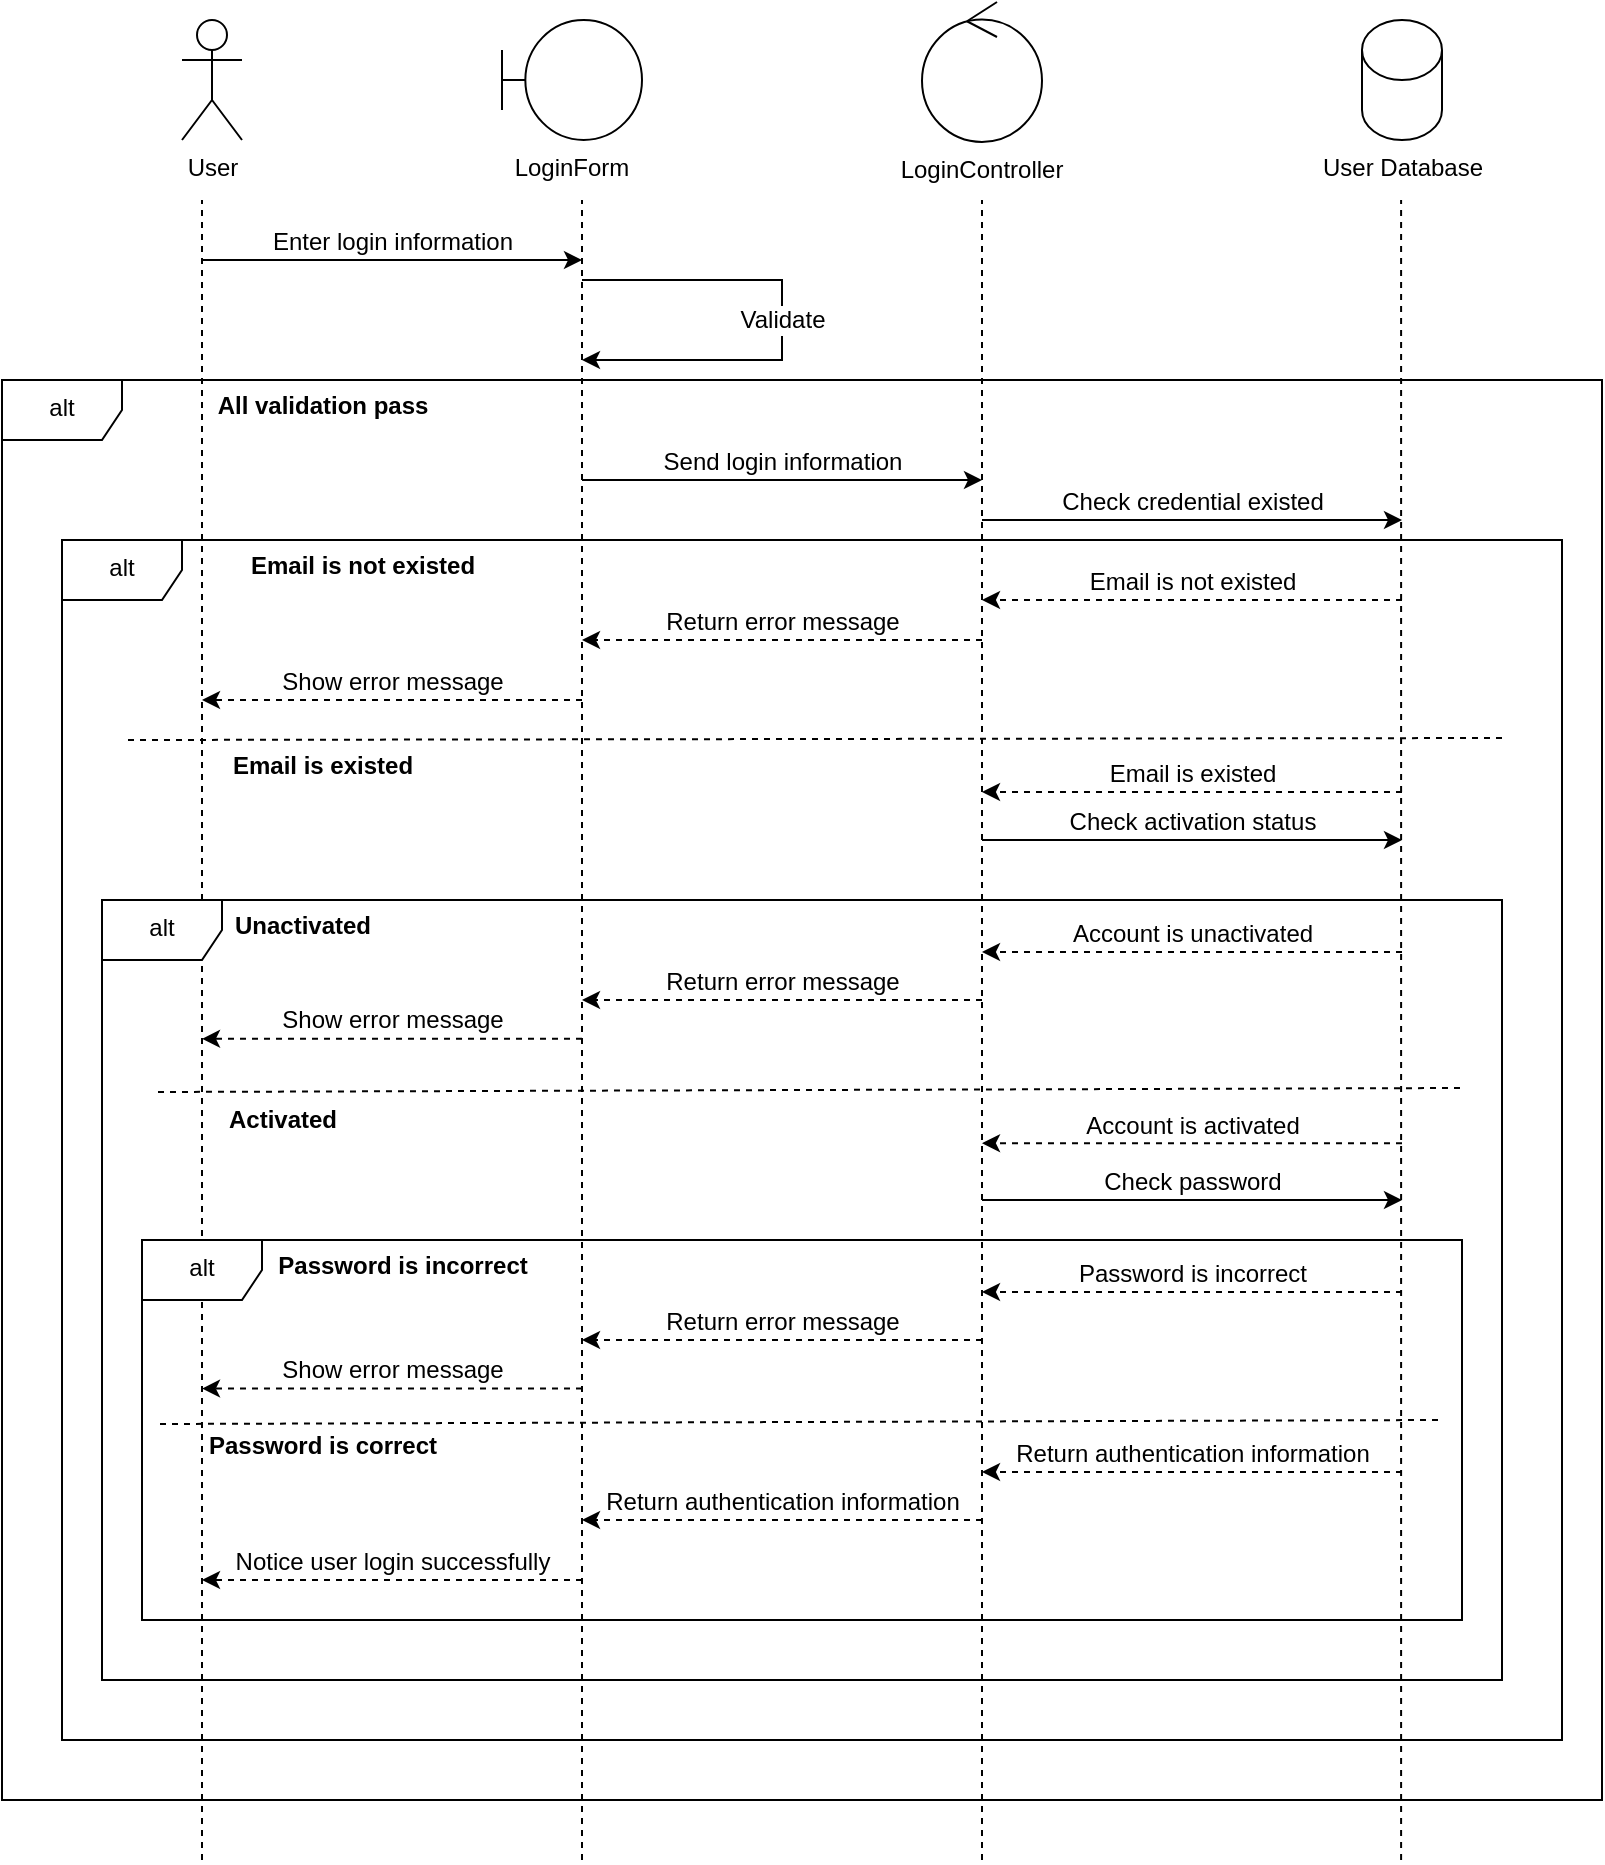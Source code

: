 <mxfile version="26.0.16">
  <diagram name="Page-1" id="y3PJ3TVUChjErgTNIK0o">
    <mxGraphModel dx="889" dy="1054" grid="1" gridSize="10" guides="1" tooltips="1" connect="1" arrows="1" fold="1" page="1" pageScale="1" pageWidth="850" pageHeight="1100" math="0" shadow="0">
      <root>
        <mxCell id="0" />
        <mxCell id="1" parent="0" />
        <mxCell id="-mJYq5-SYKwadAyyV86o-1" value="User" style="shape=umlActor;verticalLabelPosition=bottom;verticalAlign=top;html=1;outlineConnect=0;" vertex="1" parent="1">
          <mxGeometry x="90" y="80" width="30" height="60" as="geometry" />
        </mxCell>
        <mxCell id="-mJYq5-SYKwadAyyV86o-2" value="LoginForm" style="shape=umlBoundary;whiteSpace=wrap;html=1;verticalAlign=top;fontSize=12;labelPosition=center;verticalLabelPosition=bottom;align=center;" vertex="1" parent="1">
          <mxGeometry x="250" y="80" width="70" height="60" as="geometry" />
        </mxCell>
        <mxCell id="-mJYq5-SYKwadAyyV86o-3" value="LoginController" style="ellipse;shape=umlControl;whiteSpace=wrap;html=1;labelPosition=center;verticalLabelPosition=bottom;align=center;verticalAlign=top;" vertex="1" parent="1">
          <mxGeometry x="460" y="71" width="60" height="70" as="geometry" />
        </mxCell>
        <mxCell id="-mJYq5-SYKwadAyyV86o-4" value="User Database" style="shape=cylinder3;html=1;boundedLbl=1;backgroundOutline=1;size=15;labelPosition=center;verticalLabelPosition=bottom;align=center;verticalAlign=top;" vertex="1" parent="1">
          <mxGeometry x="680" y="80" width="40" height="60" as="geometry" />
        </mxCell>
        <mxCell id="-mJYq5-SYKwadAyyV86o-7" value="" style="endArrow=none;dashed=1;html=1;rounded=0;" edge="1" parent="1">
          <mxGeometry width="50" height="50" relative="1" as="geometry">
            <mxPoint x="100" y="1000" as="sourcePoint" />
            <mxPoint x="100" y="170" as="targetPoint" />
          </mxGeometry>
        </mxCell>
        <mxCell id="-mJYq5-SYKwadAyyV86o-8" value="" style="endArrow=none;dashed=1;html=1;rounded=0;" edge="1" parent="1">
          <mxGeometry width="50" height="50" relative="1" as="geometry">
            <mxPoint x="290" y="1000" as="sourcePoint" />
            <mxPoint x="290" y="170" as="targetPoint" />
          </mxGeometry>
        </mxCell>
        <mxCell id="-mJYq5-SYKwadAyyV86o-9" value="" style="endArrow=none;dashed=1;html=1;rounded=0;" edge="1" parent="1">
          <mxGeometry width="50" height="50" relative="1" as="geometry">
            <mxPoint x="490" y="1000" as="sourcePoint" />
            <mxPoint x="490" y="170" as="targetPoint" />
          </mxGeometry>
        </mxCell>
        <mxCell id="-mJYq5-SYKwadAyyV86o-10" value="" style="endArrow=none;dashed=1;html=1;rounded=0;" edge="1" parent="1">
          <mxGeometry width="50" height="50" relative="1" as="geometry">
            <mxPoint x="699.55" y="1000" as="sourcePoint" />
            <mxPoint x="699.55" y="170" as="targetPoint" />
          </mxGeometry>
        </mxCell>
        <mxCell id="-mJYq5-SYKwadAyyV86o-11" value="Enter login information" style="endArrow=classic;html=1;rounded=0;labelPosition=center;verticalLabelPosition=top;align=center;verticalAlign=bottom;fontFamily=Helvetica;fontSize=12;fontColor=default;" edge="1" parent="1">
          <mxGeometry width="50" height="50" relative="1" as="geometry">
            <mxPoint x="100" y="200" as="sourcePoint" />
            <mxPoint x="290" y="200" as="targetPoint" />
          </mxGeometry>
        </mxCell>
        <mxCell id="-mJYq5-SYKwadAyyV86o-12" value="Validate" style="endArrow=classic;html=1;rounded=0;labelPosition=center;verticalLabelPosition=middle;align=center;verticalAlign=middle;fontFamily=Helvetica;fontSize=12;fontColor=default;" edge="1" parent="1">
          <mxGeometry width="50" height="50" relative="1" as="geometry">
            <mxPoint x="290" y="210" as="sourcePoint" />
            <mxPoint x="290" y="250" as="targetPoint" />
            <Array as="points">
              <mxPoint x="390" y="210" />
              <mxPoint x="390" y="250" />
            </Array>
          </mxGeometry>
        </mxCell>
        <mxCell id="-mJYq5-SYKwadAyyV86o-13" value="alt" style="shape=umlFrame;whiteSpace=wrap;html=1;pointerEvents=0;strokeColor=default;align=center;verticalAlign=top;fontFamily=Helvetica;fontSize=12;fontColor=default;fillColor=default;" vertex="1" parent="1">
          <mxGeometry y="260" width="800" height="710" as="geometry" />
        </mxCell>
        <mxCell id="-mJYq5-SYKwadAyyV86o-14" value="All validation pass" style="text;align=center;fontStyle=1;verticalAlign=middle;spacingLeft=3;spacingRight=3;strokeColor=none;rotatable=0;points=[[0,0.5],[1,0.5]];portConstraint=eastwest;html=1;fontFamily=Helvetica;fontSize=12;fontColor=default;" vertex="1" parent="1">
          <mxGeometry x="120" y="260" width="80" height="26" as="geometry" />
        </mxCell>
        <mxCell id="-mJYq5-SYKwadAyyV86o-15" value="Send login information" style="endArrow=classic;html=1;rounded=0;labelPosition=center;verticalLabelPosition=top;align=center;verticalAlign=bottom;fontFamily=Helvetica;fontSize=12;fontColor=default;" edge="1" parent="1">
          <mxGeometry width="50" height="50" relative="1" as="geometry">
            <mxPoint x="290" y="310" as="sourcePoint" />
            <mxPoint x="490" y="310" as="targetPoint" />
          </mxGeometry>
        </mxCell>
        <mxCell id="-mJYq5-SYKwadAyyV86o-16" value="Check credential existed" style="endArrow=classic;html=1;rounded=0;labelPosition=center;verticalLabelPosition=top;align=center;verticalAlign=bottom;fontFamily=Helvetica;fontSize=12;fontColor=default;" edge="1" parent="1">
          <mxGeometry width="50" height="50" relative="1" as="geometry">
            <mxPoint x="490" y="330" as="sourcePoint" />
            <mxPoint x="700" y="330" as="targetPoint" />
          </mxGeometry>
        </mxCell>
        <mxCell id="-mJYq5-SYKwadAyyV86o-17" value="alt" style="shape=umlFrame;whiteSpace=wrap;html=1;pointerEvents=0;strokeColor=default;align=center;verticalAlign=top;fontFamily=Helvetica;fontSize=12;fontColor=default;fillColor=default;" vertex="1" parent="1">
          <mxGeometry x="30" y="340" width="750" height="600" as="geometry" />
        </mxCell>
        <mxCell id="-mJYq5-SYKwadAyyV86o-18" value="Email is not existed" style="text;align=center;fontStyle=1;verticalAlign=middle;spacingLeft=3;spacingRight=3;strokeColor=none;rotatable=0;points=[[0,0.5],[1,0.5]];portConstraint=eastwest;html=1;fontFamily=Helvetica;fontSize=12;fontColor=default;" vertex="1" parent="1">
          <mxGeometry x="140" y="340" width="80" height="26" as="geometry" />
        </mxCell>
        <mxCell id="-mJYq5-SYKwadAyyV86o-19" value="Email is not existed" style="endArrow=classic;html=1;rounded=0;dashed=1;labelPosition=center;verticalLabelPosition=top;align=center;verticalAlign=bottom;fontFamily=Helvetica;fontSize=12;fontColor=default;" edge="1" parent="1">
          <mxGeometry width="50" height="50" relative="1" as="geometry">
            <mxPoint x="700" y="370" as="sourcePoint" />
            <mxPoint x="490" y="370" as="targetPoint" />
          </mxGeometry>
        </mxCell>
        <mxCell id="-mJYq5-SYKwadAyyV86o-20" value="Return error message" style="endArrow=classic;html=1;rounded=0;dashed=1;labelPosition=center;verticalLabelPosition=top;align=center;verticalAlign=bottom;fontFamily=Helvetica;fontSize=12;fontColor=default;" edge="1" parent="1">
          <mxGeometry width="50" height="50" relative="1" as="geometry">
            <mxPoint x="490" y="390" as="sourcePoint" />
            <mxPoint x="290" y="390" as="targetPoint" />
          </mxGeometry>
        </mxCell>
        <mxCell id="-mJYq5-SYKwadAyyV86o-21" value="Show error message" style="endArrow=classic;html=1;rounded=0;dashed=1;labelPosition=center;verticalLabelPosition=top;align=center;verticalAlign=bottom;fontFamily=Helvetica;fontSize=12;fontColor=default;" edge="1" parent="1">
          <mxGeometry width="50" height="50" relative="1" as="geometry">
            <mxPoint x="290" y="420" as="sourcePoint" />
            <mxPoint x="100" y="420" as="targetPoint" />
          </mxGeometry>
        </mxCell>
        <mxCell id="-mJYq5-SYKwadAyyV86o-22" value="" style="endArrow=none;dashed=1;html=1;rounded=0;fontFamily=Helvetica;fontSize=12;fontColor=default;exitX=0.001;exitY=0.224;exitDx=0;exitDy=0;exitPerimeter=0;" edge="1" parent="1">
          <mxGeometry width="50" height="50" relative="1" as="geometry">
            <mxPoint x="63.0" y="440.0" as="sourcePoint" />
            <mxPoint x="750" y="439" as="targetPoint" />
          </mxGeometry>
        </mxCell>
        <mxCell id="-mJYq5-SYKwadAyyV86o-23" value="Email is existed" style="text;align=center;fontStyle=1;verticalAlign=middle;spacingLeft=3;spacingRight=3;strokeColor=none;rotatable=0;points=[[0,0.5],[1,0.5]];portConstraint=eastwest;html=1;fontFamily=Helvetica;fontSize=12;fontColor=default;" vertex="1" parent="1">
          <mxGeometry x="120" y="440" width="80" height="26" as="geometry" />
        </mxCell>
        <mxCell id="-mJYq5-SYKwadAyyV86o-24" value="Email is existed" style="endArrow=classic;html=1;rounded=0;dashed=1;labelPosition=center;verticalLabelPosition=top;align=center;verticalAlign=bottom;fontFamily=Helvetica;fontSize=12;fontColor=default;" edge="1" parent="1">
          <mxGeometry width="50" height="50" relative="1" as="geometry">
            <mxPoint x="700" y="466" as="sourcePoint" />
            <mxPoint x="490" y="466" as="targetPoint" />
          </mxGeometry>
        </mxCell>
        <mxCell id="-mJYq5-SYKwadAyyV86o-25" value="Check activation status" style="endArrow=classic;html=1;rounded=0;labelPosition=center;verticalLabelPosition=top;align=center;verticalAlign=bottom;fontFamily=Helvetica;fontSize=12;fontColor=default;" edge="1" parent="1">
          <mxGeometry width="50" height="50" relative="1" as="geometry">
            <mxPoint x="490" y="490" as="sourcePoint" />
            <mxPoint x="700" y="490" as="targetPoint" />
          </mxGeometry>
        </mxCell>
        <mxCell id="-mJYq5-SYKwadAyyV86o-33" value="" style="endArrow=none;dashed=1;html=1;rounded=0;fontFamily=Helvetica;fontSize=12;fontColor=default;exitX=0.001;exitY=0.224;exitDx=0;exitDy=0;exitPerimeter=0;" edge="1" parent="1">
          <mxGeometry width="50" height="50" relative="1" as="geometry">
            <mxPoint x="78.0" y="616" as="sourcePoint" />
            <mxPoint x="730" y="614" as="targetPoint" />
          </mxGeometry>
        </mxCell>
        <mxCell id="-mJYq5-SYKwadAyyV86o-35" value="alt" style="shape=umlFrame;whiteSpace=wrap;html=1;pointerEvents=0;strokeColor=default;align=center;verticalAlign=top;fontFamily=Helvetica;fontSize=12;fontColor=default;fillColor=default;" vertex="1" parent="1">
          <mxGeometry x="50" y="520" width="700" height="390" as="geometry" />
        </mxCell>
        <mxCell id="-mJYq5-SYKwadAyyV86o-36" value="Unactivated" style="text;align=center;fontStyle=1;verticalAlign=middle;spacingLeft=3;spacingRight=3;strokeColor=none;rotatable=0;points=[[0,0.5],[1,0.5]];portConstraint=eastwest;html=1;fontFamily=Helvetica;fontSize=12;fontColor=default;" vertex="1" parent="1">
          <mxGeometry x="110" y="520" width="80" height="26" as="geometry" />
        </mxCell>
        <mxCell id="-mJYq5-SYKwadAyyV86o-37" value="Account is unactivated" style="endArrow=classic;html=1;rounded=0;dashed=1;labelPosition=center;verticalLabelPosition=top;align=center;verticalAlign=bottom;fontFamily=Helvetica;fontSize=12;fontColor=default;" edge="1" parent="1">
          <mxGeometry width="50" height="50" relative="1" as="geometry">
            <mxPoint x="700" y="546" as="sourcePoint" />
            <mxPoint x="490" y="546" as="targetPoint" />
          </mxGeometry>
        </mxCell>
        <mxCell id="-mJYq5-SYKwadAyyV86o-38" value="Return error message" style="endArrow=classic;html=1;rounded=0;dashed=1;labelPosition=center;verticalLabelPosition=top;align=center;verticalAlign=bottom;fontFamily=Helvetica;fontSize=12;fontColor=default;" edge="1" parent="1">
          <mxGeometry width="50" height="50" relative="1" as="geometry">
            <mxPoint x="490" y="570" as="sourcePoint" />
            <mxPoint x="290" y="570" as="targetPoint" />
          </mxGeometry>
        </mxCell>
        <mxCell id="-mJYq5-SYKwadAyyV86o-39" value="Show error message" style="endArrow=classic;html=1;rounded=0;dashed=1;labelPosition=center;verticalLabelPosition=top;align=center;verticalAlign=bottom;fontFamily=Helvetica;fontSize=12;fontColor=default;" edge="1" parent="1">
          <mxGeometry width="50" height="50" relative="1" as="geometry">
            <mxPoint x="290" y="589.41" as="sourcePoint" />
            <mxPoint x="100" y="589.41" as="targetPoint" />
          </mxGeometry>
        </mxCell>
        <mxCell id="-mJYq5-SYKwadAyyV86o-40" value="Activated" style="text;align=center;fontStyle=1;verticalAlign=middle;spacingLeft=3;spacingRight=3;strokeColor=none;rotatable=0;points=[[0,0.5],[1,0.5]];portConstraint=eastwest;html=1;fontFamily=Helvetica;fontSize=12;fontColor=default;" vertex="1" parent="1">
          <mxGeometry x="100" y="617" width="80" height="26" as="geometry" />
        </mxCell>
        <mxCell id="-mJYq5-SYKwadAyyV86o-42" value="alt" style="shape=umlFrame;whiteSpace=wrap;html=1;pointerEvents=0;strokeColor=default;align=center;verticalAlign=top;fontFamily=Helvetica;fontSize=12;fontColor=default;fillColor=default;" vertex="1" parent="1">
          <mxGeometry x="70" y="690" width="660" height="190" as="geometry" />
        </mxCell>
        <mxCell id="-mJYq5-SYKwadAyyV86o-43" value="Account is activated" style="endArrow=classic;html=1;rounded=0;dashed=1;labelPosition=center;verticalLabelPosition=top;align=center;verticalAlign=bottom;fontFamily=Helvetica;fontSize=12;fontColor=default;" edge="1" parent="1">
          <mxGeometry width="50" height="50" relative="1" as="geometry">
            <mxPoint x="700" y="641.57" as="sourcePoint" />
            <mxPoint x="490" y="641.57" as="targetPoint" />
          </mxGeometry>
        </mxCell>
        <mxCell id="-mJYq5-SYKwadAyyV86o-44" value="Check password" style="endArrow=classic;html=1;rounded=0;labelPosition=center;verticalLabelPosition=top;align=center;verticalAlign=bottom;fontFamily=Helvetica;fontSize=12;fontColor=default;" edge="1" parent="1">
          <mxGeometry width="50" height="50" relative="1" as="geometry">
            <mxPoint x="490" y="670" as="sourcePoint" />
            <mxPoint x="700" y="670" as="targetPoint" />
          </mxGeometry>
        </mxCell>
        <mxCell id="-mJYq5-SYKwadAyyV86o-45" value="Password is incorrect" style="text;align=center;fontStyle=1;verticalAlign=middle;spacingLeft=3;spacingRight=3;strokeColor=none;rotatable=0;points=[[0,0.5],[1,0.5]];portConstraint=eastwest;html=1;fontFamily=Helvetica;fontSize=12;fontColor=default;" vertex="1" parent="1">
          <mxGeometry x="160" y="690" width="80" height="26" as="geometry" />
        </mxCell>
        <mxCell id="-mJYq5-SYKwadAyyV86o-46" value="Password is incorrect" style="endArrow=classic;html=1;rounded=0;dashed=1;labelPosition=center;verticalLabelPosition=top;align=center;verticalAlign=bottom;fontFamily=Helvetica;fontSize=12;fontColor=default;" edge="1" parent="1">
          <mxGeometry width="50" height="50" relative="1" as="geometry">
            <mxPoint x="700" y="716" as="sourcePoint" />
            <mxPoint x="490" y="716" as="targetPoint" />
          </mxGeometry>
        </mxCell>
        <mxCell id="-mJYq5-SYKwadAyyV86o-48" value="Return error message" style="endArrow=classic;html=1;rounded=0;dashed=1;labelPosition=center;verticalLabelPosition=top;align=center;verticalAlign=bottom;fontFamily=Helvetica;fontSize=12;fontColor=default;" edge="1" parent="1">
          <mxGeometry width="50" height="50" relative="1" as="geometry">
            <mxPoint x="490" y="740" as="sourcePoint" />
            <mxPoint x="290" y="740" as="targetPoint" />
          </mxGeometry>
        </mxCell>
        <mxCell id="-mJYq5-SYKwadAyyV86o-49" value="Show error message" style="endArrow=classic;html=1;rounded=0;dashed=1;labelPosition=center;verticalLabelPosition=top;align=center;verticalAlign=bottom;fontFamily=Helvetica;fontSize=12;fontColor=default;" edge="1" parent="1">
          <mxGeometry width="50" height="50" relative="1" as="geometry">
            <mxPoint x="290" y="764.29" as="sourcePoint" />
            <mxPoint x="100" y="764.29" as="targetPoint" />
          </mxGeometry>
        </mxCell>
        <mxCell id="-mJYq5-SYKwadAyyV86o-50" value="" style="endArrow=none;dashed=1;html=1;rounded=0;fontFamily=Helvetica;fontSize=12;fontColor=default;exitX=0.001;exitY=0.224;exitDx=0;exitDy=0;exitPerimeter=0;" edge="1" parent="1">
          <mxGeometry width="50" height="50" relative="1" as="geometry">
            <mxPoint x="79.0" y="782" as="sourcePoint" />
            <mxPoint x="720" y="780" as="targetPoint" />
          </mxGeometry>
        </mxCell>
        <mxCell id="-mJYq5-SYKwadAyyV86o-51" value="Password is correct" style="text;align=center;fontStyle=1;verticalAlign=middle;spacingLeft=3;spacingRight=3;strokeColor=none;rotatable=0;points=[[0,0.5],[1,0.5]];portConstraint=eastwest;html=1;fontFamily=Helvetica;fontSize=12;fontColor=default;" vertex="1" parent="1">
          <mxGeometry x="120" y="780" width="80" height="26" as="geometry" />
        </mxCell>
        <mxCell id="-mJYq5-SYKwadAyyV86o-52" value="Return authentication information" style="endArrow=classic;html=1;rounded=0;dashed=1;labelPosition=center;verticalLabelPosition=top;align=center;verticalAlign=bottom;fontFamily=Helvetica;fontSize=12;fontColor=default;" edge="1" parent="1">
          <mxGeometry width="50" height="50" relative="1" as="geometry">
            <mxPoint x="700" y="806" as="sourcePoint" />
            <mxPoint x="490" y="806" as="targetPoint" />
          </mxGeometry>
        </mxCell>
        <mxCell id="-mJYq5-SYKwadAyyV86o-53" value="Return authentication information" style="endArrow=classic;html=1;rounded=0;dashed=1;labelPosition=center;verticalLabelPosition=top;align=center;verticalAlign=bottom;fontFamily=Helvetica;fontSize=12;fontColor=default;" edge="1" parent="1">
          <mxGeometry width="50" height="50" relative="1" as="geometry">
            <mxPoint x="490" y="830" as="sourcePoint" />
            <mxPoint x="290" y="830" as="targetPoint" />
          </mxGeometry>
        </mxCell>
        <mxCell id="-mJYq5-SYKwadAyyV86o-54" value="Notice user login successfully" style="endArrow=classic;html=1;rounded=0;dashed=1;labelPosition=center;verticalLabelPosition=top;align=center;verticalAlign=bottom;fontFamily=Helvetica;fontSize=12;fontColor=default;" edge="1" parent="1">
          <mxGeometry width="50" height="50" relative="1" as="geometry">
            <mxPoint x="290" y="860" as="sourcePoint" />
            <mxPoint x="100" y="860" as="targetPoint" />
          </mxGeometry>
        </mxCell>
      </root>
    </mxGraphModel>
  </diagram>
</mxfile>
